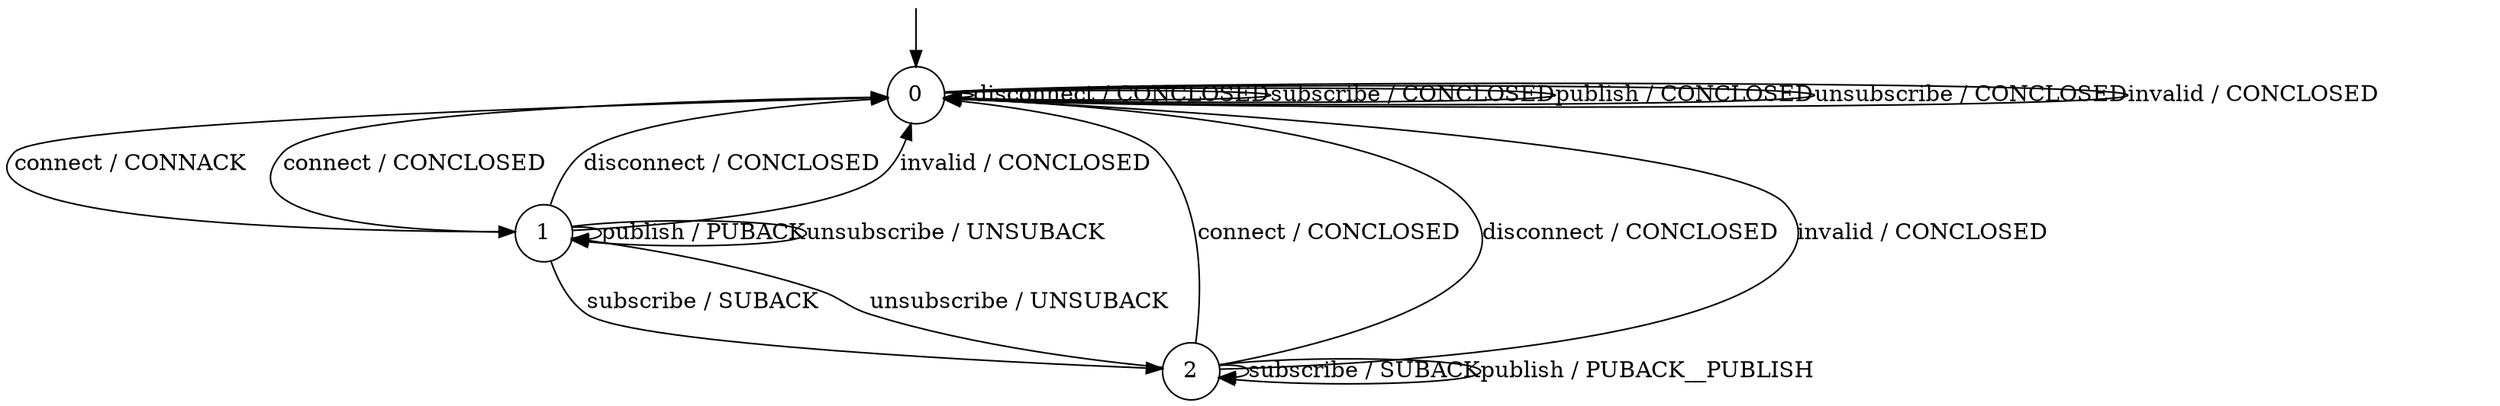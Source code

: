 digraph g {

	s0 [shape="circle" label="0"];
	s1 [shape="circle" label="1"];
	s2 [shape="circle" label="2"];
	s0 -> s1 [label="connect / CONNACK"];
	s0 -> s0 [label="disconnect / CONCLOSED"];
	s0 -> s0 [label="subscribe / CONCLOSED"];
	s0 -> s0 [label="publish / CONCLOSED"];
	s0 -> s0 [label="unsubscribe / CONCLOSED"];
	s0 -> s0 [label="invalid / CONCLOSED"];
	s1 -> s0 [label="connect / CONCLOSED"];
	s1 -> s0 [label="disconnect / CONCLOSED"];
	s1 -> s2 [label="subscribe / SUBACK"];
	s1 -> s1 [label="publish / PUBACK"];
	s1 -> s1 [label="unsubscribe / UNSUBACK"];
	s1 -> s0 [label="invalid / CONCLOSED"];
	s2 -> s0 [label="connect / CONCLOSED"];
	s2 -> s0 [label="disconnect / CONCLOSED"];
	s2 -> s2 [label="subscribe / SUBACK"];
	s2 -> s2 [label="publish / PUBACK__PUBLISH"];
	s2 -> s1 [label="unsubscribe / UNSUBACK"];
	s2 -> s0 [label="invalid / CONCLOSED"];

__start0 [label="" shape="none" width="0" height="0"];
__start0 -> s0;

}
